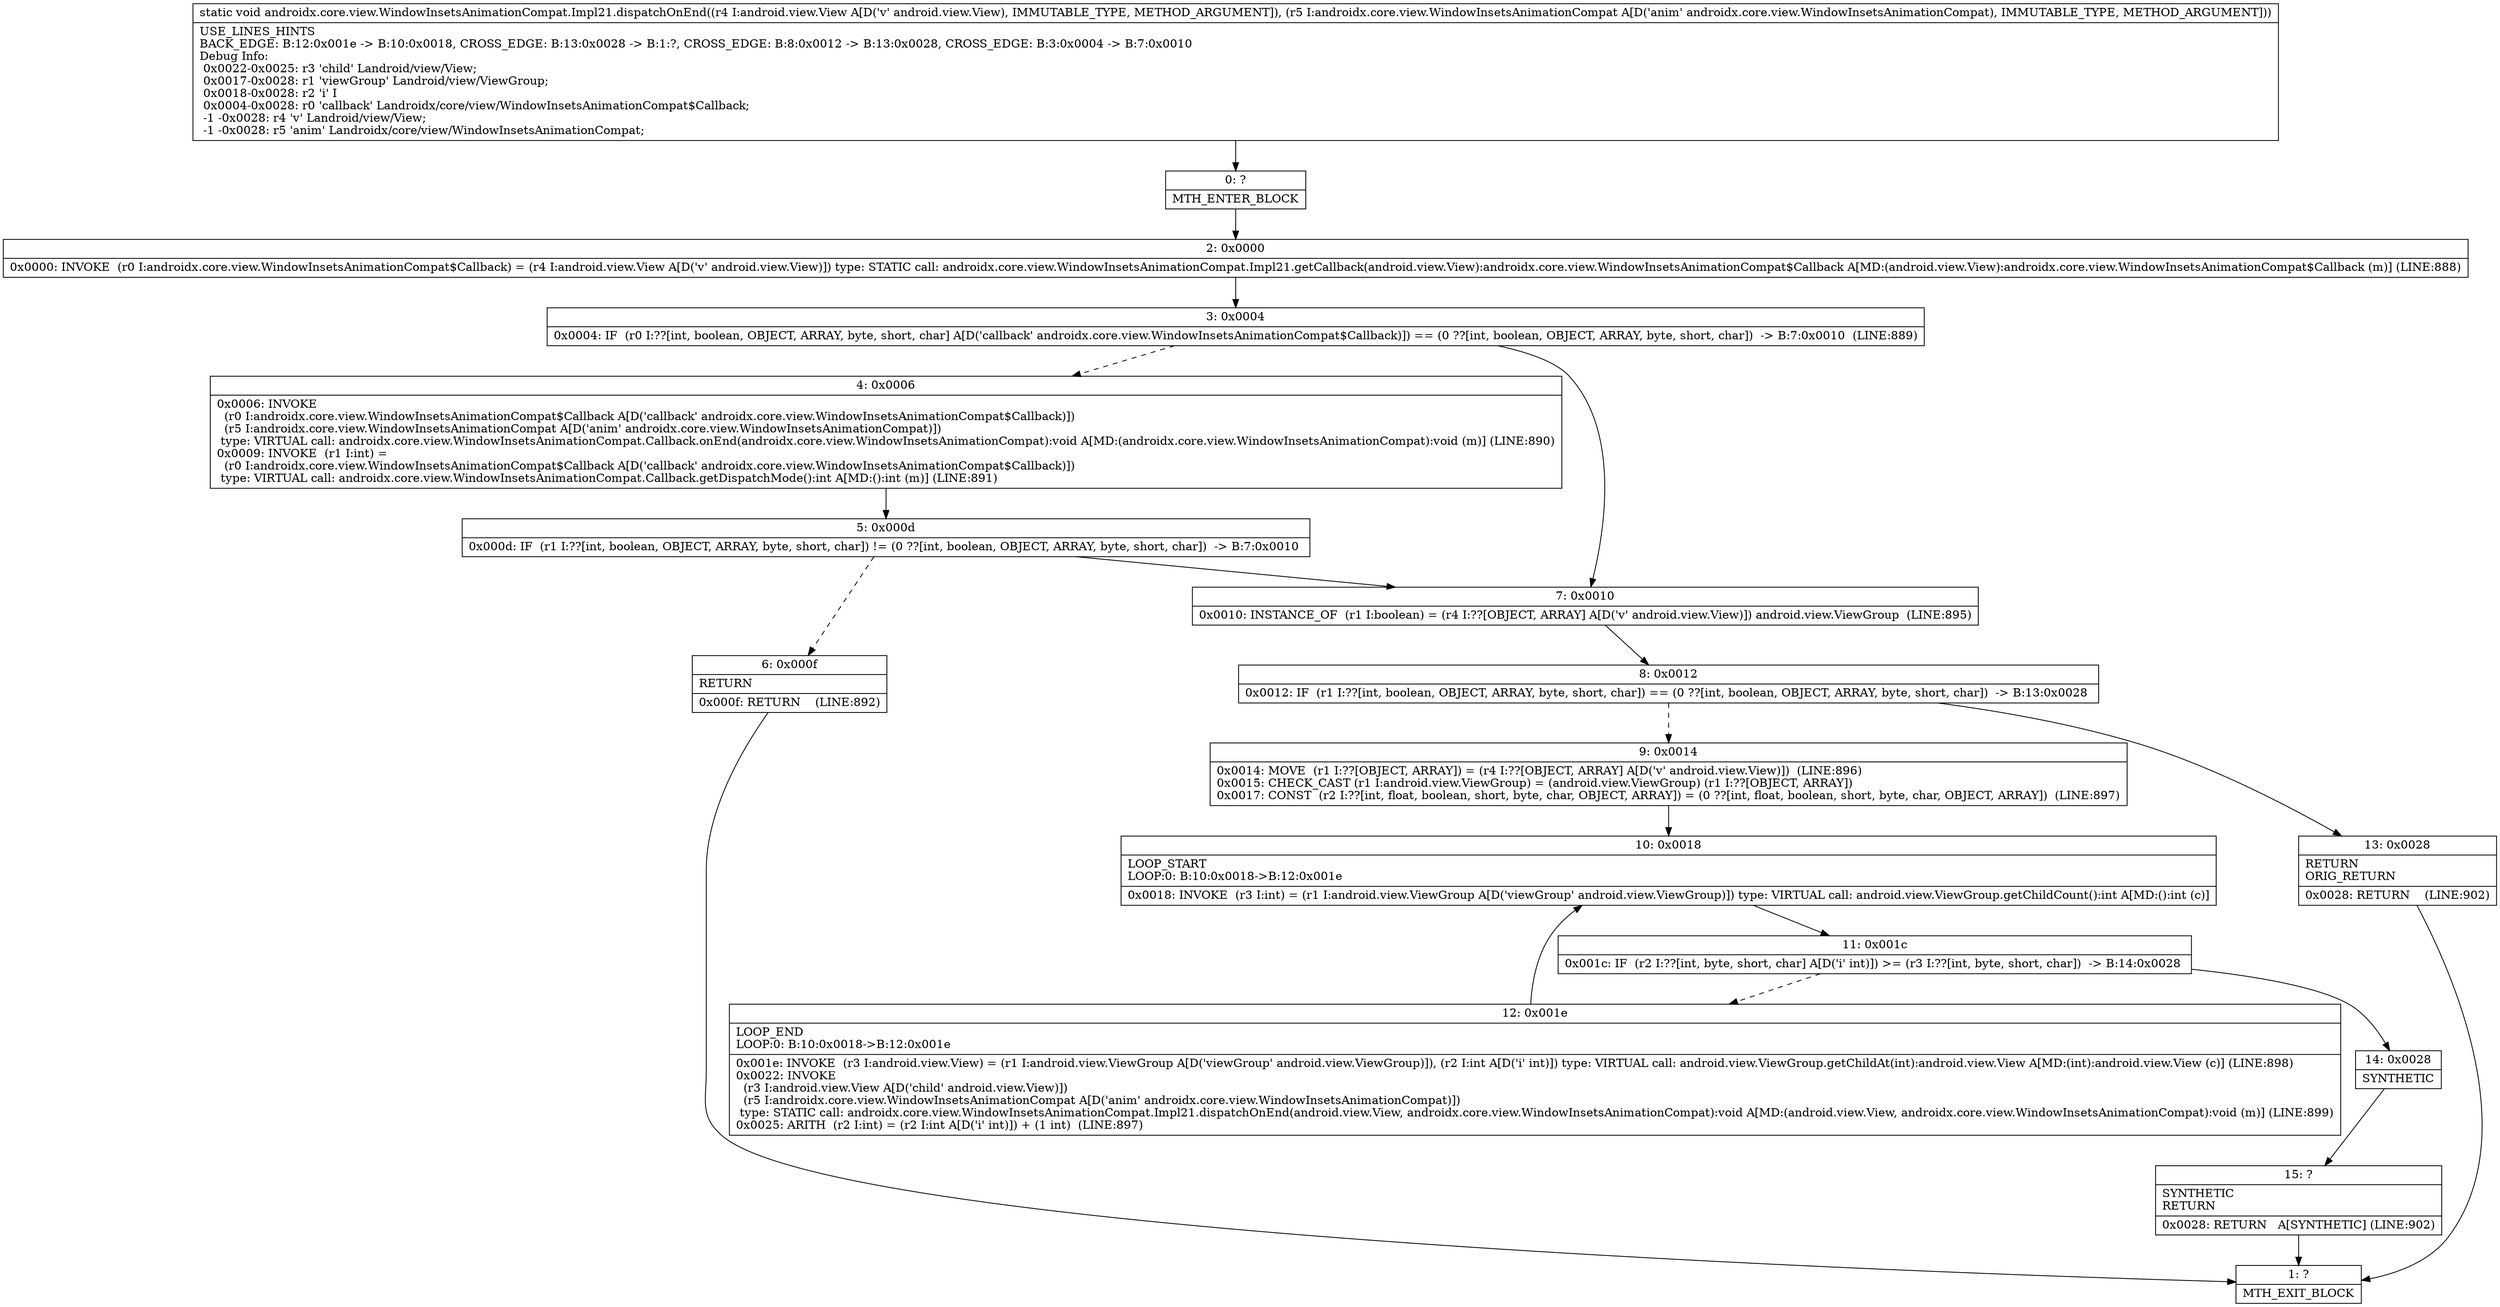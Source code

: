 digraph "CFG forandroidx.core.view.WindowInsetsAnimationCompat.Impl21.dispatchOnEnd(Landroid\/view\/View;Landroidx\/core\/view\/WindowInsetsAnimationCompat;)V" {
Node_0 [shape=record,label="{0\:\ ?|MTH_ENTER_BLOCK\l}"];
Node_2 [shape=record,label="{2\:\ 0x0000|0x0000: INVOKE  (r0 I:androidx.core.view.WindowInsetsAnimationCompat$Callback) = (r4 I:android.view.View A[D('v' android.view.View)]) type: STATIC call: androidx.core.view.WindowInsetsAnimationCompat.Impl21.getCallback(android.view.View):androidx.core.view.WindowInsetsAnimationCompat$Callback A[MD:(android.view.View):androidx.core.view.WindowInsetsAnimationCompat$Callback (m)] (LINE:888)\l}"];
Node_3 [shape=record,label="{3\:\ 0x0004|0x0004: IF  (r0 I:??[int, boolean, OBJECT, ARRAY, byte, short, char] A[D('callback' androidx.core.view.WindowInsetsAnimationCompat$Callback)]) == (0 ??[int, boolean, OBJECT, ARRAY, byte, short, char])  \-\> B:7:0x0010  (LINE:889)\l}"];
Node_4 [shape=record,label="{4\:\ 0x0006|0x0006: INVOKE  \l  (r0 I:androidx.core.view.WindowInsetsAnimationCompat$Callback A[D('callback' androidx.core.view.WindowInsetsAnimationCompat$Callback)])\l  (r5 I:androidx.core.view.WindowInsetsAnimationCompat A[D('anim' androidx.core.view.WindowInsetsAnimationCompat)])\l type: VIRTUAL call: androidx.core.view.WindowInsetsAnimationCompat.Callback.onEnd(androidx.core.view.WindowInsetsAnimationCompat):void A[MD:(androidx.core.view.WindowInsetsAnimationCompat):void (m)] (LINE:890)\l0x0009: INVOKE  (r1 I:int) = \l  (r0 I:androidx.core.view.WindowInsetsAnimationCompat$Callback A[D('callback' androidx.core.view.WindowInsetsAnimationCompat$Callback)])\l type: VIRTUAL call: androidx.core.view.WindowInsetsAnimationCompat.Callback.getDispatchMode():int A[MD:():int (m)] (LINE:891)\l}"];
Node_5 [shape=record,label="{5\:\ 0x000d|0x000d: IF  (r1 I:??[int, boolean, OBJECT, ARRAY, byte, short, char]) != (0 ??[int, boolean, OBJECT, ARRAY, byte, short, char])  \-\> B:7:0x0010 \l}"];
Node_6 [shape=record,label="{6\:\ 0x000f|RETURN\l|0x000f: RETURN    (LINE:892)\l}"];
Node_1 [shape=record,label="{1\:\ ?|MTH_EXIT_BLOCK\l}"];
Node_7 [shape=record,label="{7\:\ 0x0010|0x0010: INSTANCE_OF  (r1 I:boolean) = (r4 I:??[OBJECT, ARRAY] A[D('v' android.view.View)]) android.view.ViewGroup  (LINE:895)\l}"];
Node_8 [shape=record,label="{8\:\ 0x0012|0x0012: IF  (r1 I:??[int, boolean, OBJECT, ARRAY, byte, short, char]) == (0 ??[int, boolean, OBJECT, ARRAY, byte, short, char])  \-\> B:13:0x0028 \l}"];
Node_9 [shape=record,label="{9\:\ 0x0014|0x0014: MOVE  (r1 I:??[OBJECT, ARRAY]) = (r4 I:??[OBJECT, ARRAY] A[D('v' android.view.View)])  (LINE:896)\l0x0015: CHECK_CAST (r1 I:android.view.ViewGroup) = (android.view.ViewGroup) (r1 I:??[OBJECT, ARRAY]) \l0x0017: CONST  (r2 I:??[int, float, boolean, short, byte, char, OBJECT, ARRAY]) = (0 ??[int, float, boolean, short, byte, char, OBJECT, ARRAY])  (LINE:897)\l}"];
Node_10 [shape=record,label="{10\:\ 0x0018|LOOP_START\lLOOP:0: B:10:0x0018\-\>B:12:0x001e\l|0x0018: INVOKE  (r3 I:int) = (r1 I:android.view.ViewGroup A[D('viewGroup' android.view.ViewGroup)]) type: VIRTUAL call: android.view.ViewGroup.getChildCount():int A[MD:():int (c)]\l}"];
Node_11 [shape=record,label="{11\:\ 0x001c|0x001c: IF  (r2 I:??[int, byte, short, char] A[D('i' int)]) \>= (r3 I:??[int, byte, short, char])  \-\> B:14:0x0028 \l}"];
Node_12 [shape=record,label="{12\:\ 0x001e|LOOP_END\lLOOP:0: B:10:0x0018\-\>B:12:0x001e\l|0x001e: INVOKE  (r3 I:android.view.View) = (r1 I:android.view.ViewGroup A[D('viewGroup' android.view.ViewGroup)]), (r2 I:int A[D('i' int)]) type: VIRTUAL call: android.view.ViewGroup.getChildAt(int):android.view.View A[MD:(int):android.view.View (c)] (LINE:898)\l0x0022: INVOKE  \l  (r3 I:android.view.View A[D('child' android.view.View)])\l  (r5 I:androidx.core.view.WindowInsetsAnimationCompat A[D('anim' androidx.core.view.WindowInsetsAnimationCompat)])\l type: STATIC call: androidx.core.view.WindowInsetsAnimationCompat.Impl21.dispatchOnEnd(android.view.View, androidx.core.view.WindowInsetsAnimationCompat):void A[MD:(android.view.View, androidx.core.view.WindowInsetsAnimationCompat):void (m)] (LINE:899)\l0x0025: ARITH  (r2 I:int) = (r2 I:int A[D('i' int)]) + (1 int)  (LINE:897)\l}"];
Node_14 [shape=record,label="{14\:\ 0x0028|SYNTHETIC\l}"];
Node_15 [shape=record,label="{15\:\ ?|SYNTHETIC\lRETURN\l|0x0028: RETURN   A[SYNTHETIC] (LINE:902)\l}"];
Node_13 [shape=record,label="{13\:\ 0x0028|RETURN\lORIG_RETURN\l|0x0028: RETURN    (LINE:902)\l}"];
MethodNode[shape=record,label="{static void androidx.core.view.WindowInsetsAnimationCompat.Impl21.dispatchOnEnd((r4 I:android.view.View A[D('v' android.view.View), IMMUTABLE_TYPE, METHOD_ARGUMENT]), (r5 I:androidx.core.view.WindowInsetsAnimationCompat A[D('anim' androidx.core.view.WindowInsetsAnimationCompat), IMMUTABLE_TYPE, METHOD_ARGUMENT]))  | USE_LINES_HINTS\lBACK_EDGE: B:12:0x001e \-\> B:10:0x0018, CROSS_EDGE: B:13:0x0028 \-\> B:1:?, CROSS_EDGE: B:8:0x0012 \-\> B:13:0x0028, CROSS_EDGE: B:3:0x0004 \-\> B:7:0x0010\lDebug Info:\l  0x0022\-0x0025: r3 'child' Landroid\/view\/View;\l  0x0017\-0x0028: r1 'viewGroup' Landroid\/view\/ViewGroup;\l  0x0018\-0x0028: r2 'i' I\l  0x0004\-0x0028: r0 'callback' Landroidx\/core\/view\/WindowInsetsAnimationCompat$Callback;\l  \-1 \-0x0028: r4 'v' Landroid\/view\/View;\l  \-1 \-0x0028: r5 'anim' Landroidx\/core\/view\/WindowInsetsAnimationCompat;\l}"];
MethodNode -> Node_0;Node_0 -> Node_2;
Node_2 -> Node_3;
Node_3 -> Node_4[style=dashed];
Node_3 -> Node_7;
Node_4 -> Node_5;
Node_5 -> Node_6[style=dashed];
Node_5 -> Node_7;
Node_6 -> Node_1;
Node_7 -> Node_8;
Node_8 -> Node_9[style=dashed];
Node_8 -> Node_13;
Node_9 -> Node_10;
Node_10 -> Node_11;
Node_11 -> Node_12[style=dashed];
Node_11 -> Node_14;
Node_12 -> Node_10;
Node_14 -> Node_15;
Node_15 -> Node_1;
Node_13 -> Node_1;
}

